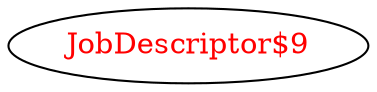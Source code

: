 digraph dependencyGraph {
 concentrate=true;
 ranksep="2.0";
 rankdir="LR"; 
 splines="ortho";
"JobDescriptor$9" [fontcolor="red"];
}
